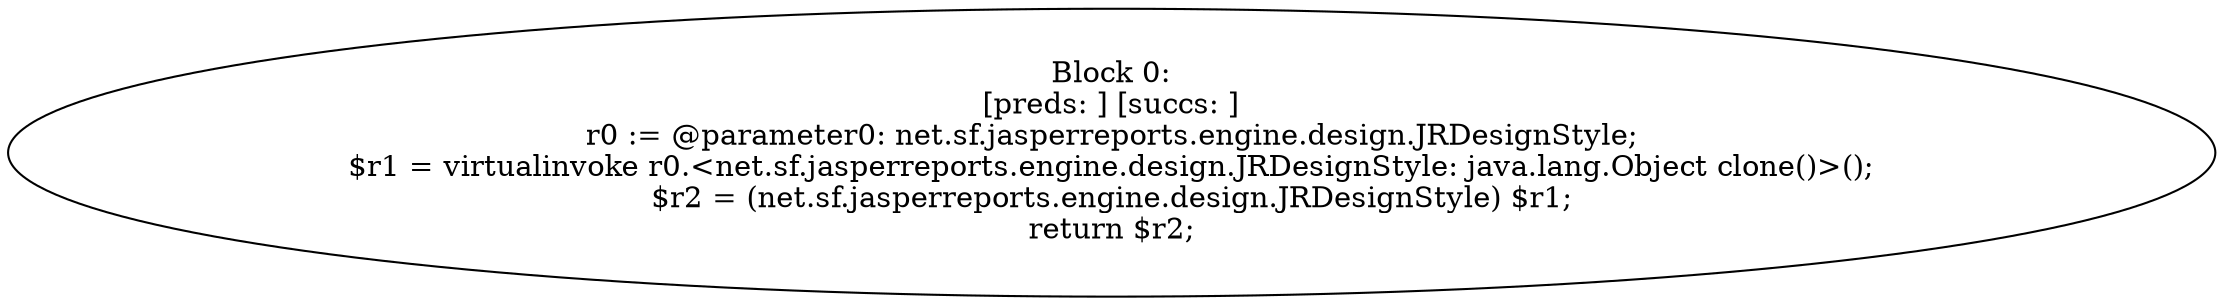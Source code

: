 digraph "unitGraph" {
    "Block 0:
[preds: ] [succs: ]
r0 := @parameter0: net.sf.jasperreports.engine.design.JRDesignStyle;
$r1 = virtualinvoke r0.<net.sf.jasperreports.engine.design.JRDesignStyle: java.lang.Object clone()>();
$r2 = (net.sf.jasperreports.engine.design.JRDesignStyle) $r1;
return $r2;
"
}
